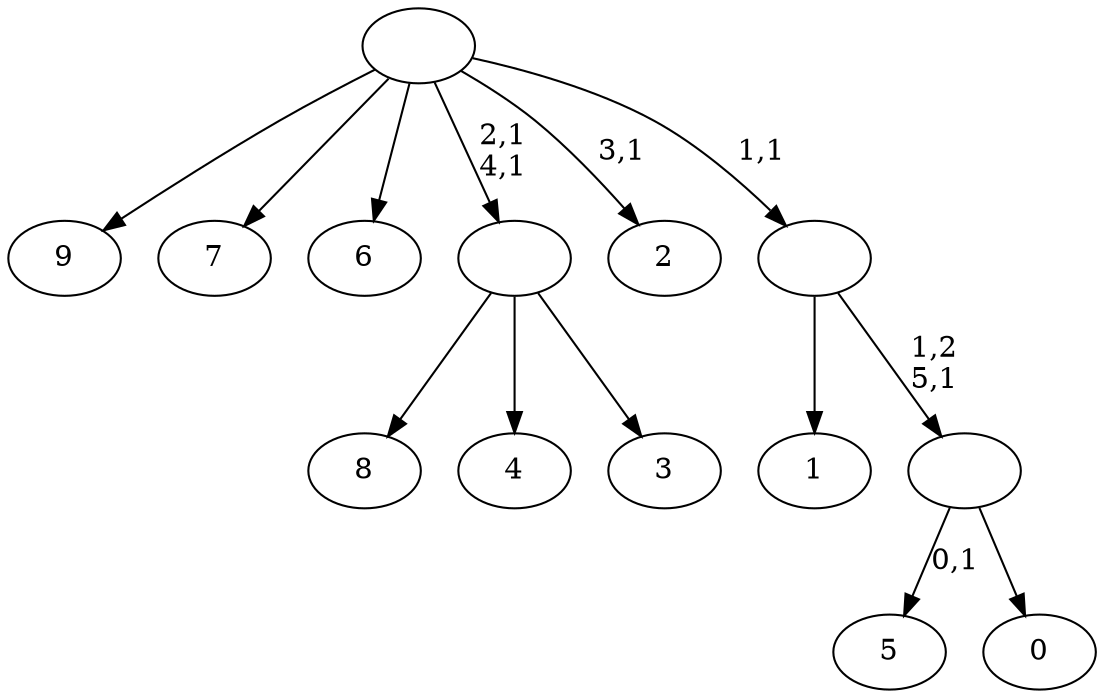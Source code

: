 digraph T {
	16 [label="9"]
	15 [label="8"]
	14 [label="7"]
	13 [label="6"]
	12 [label="5"]
	10 [label="4"]
	9 [label="3"]
	8 [label=""]
	6 [label="2"]
	4 [label="1"]
	3 [label="0"]
	2 [label=""]
	1 [label=""]
	0 [label=""]
	8 -> 15 [label=""]
	8 -> 10 [label=""]
	8 -> 9 [label=""]
	2 -> 12 [label="0,1"]
	2 -> 3 [label=""]
	1 -> 4 [label=""]
	1 -> 2 [label="1,2\n5,1"]
	0 -> 6 [label="3,1"]
	0 -> 8 [label="2,1\n4,1"]
	0 -> 16 [label=""]
	0 -> 14 [label=""]
	0 -> 13 [label=""]
	0 -> 1 [label="1,1"]
}
